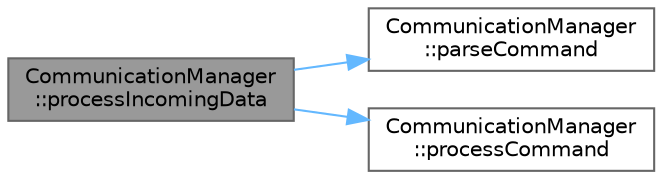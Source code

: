 digraph "CommunicationManager::processIncomingData"
{
 // LATEX_PDF_SIZE
  bgcolor="transparent";
  edge [fontname=Helvetica,fontsize=10,labelfontname=Helvetica,labelfontsize=10];
  node [fontname=Helvetica,fontsize=10,shape=box,height=0.2,width=0.4];
  rankdir="LR";
  Node1 [id="Node000001",label="CommunicationManager\l::processIncomingData",height=0.2,width=0.4,color="gray40", fillcolor="grey60", style="filled", fontcolor="black",tooltip="Process incoming serial data and handle complete commands."];
  Node1 -> Node2 [id="edge1_Node000001_Node000002",color="steelblue1",style="solid",tooltip=" "];
  Node2 [id="Node000002",label="CommunicationManager\l::parseCommand",height=0.2,width=0.4,color="grey40", fillcolor="white", style="filled",URL="$class_communication_manager.html#afd6185dedcf10bc99f3f56487e02f12b",tooltip="Parse a raw command string into command and parameters."];
  Node1 -> Node3 [id="edge2_Node000001_Node000003",color="steelblue1",style="solid",tooltip=" "];
  Node3 [id="Node000003",label="CommunicationManager\l::processCommand",height=0.2,width=0.4,color="grey40", fillcolor="white", style="filled",URL="$class_communication_manager.html#ab3b74ba264ff8450d50593ac0326b0b0",tooltip="Process a command using the registered handler."];
}
